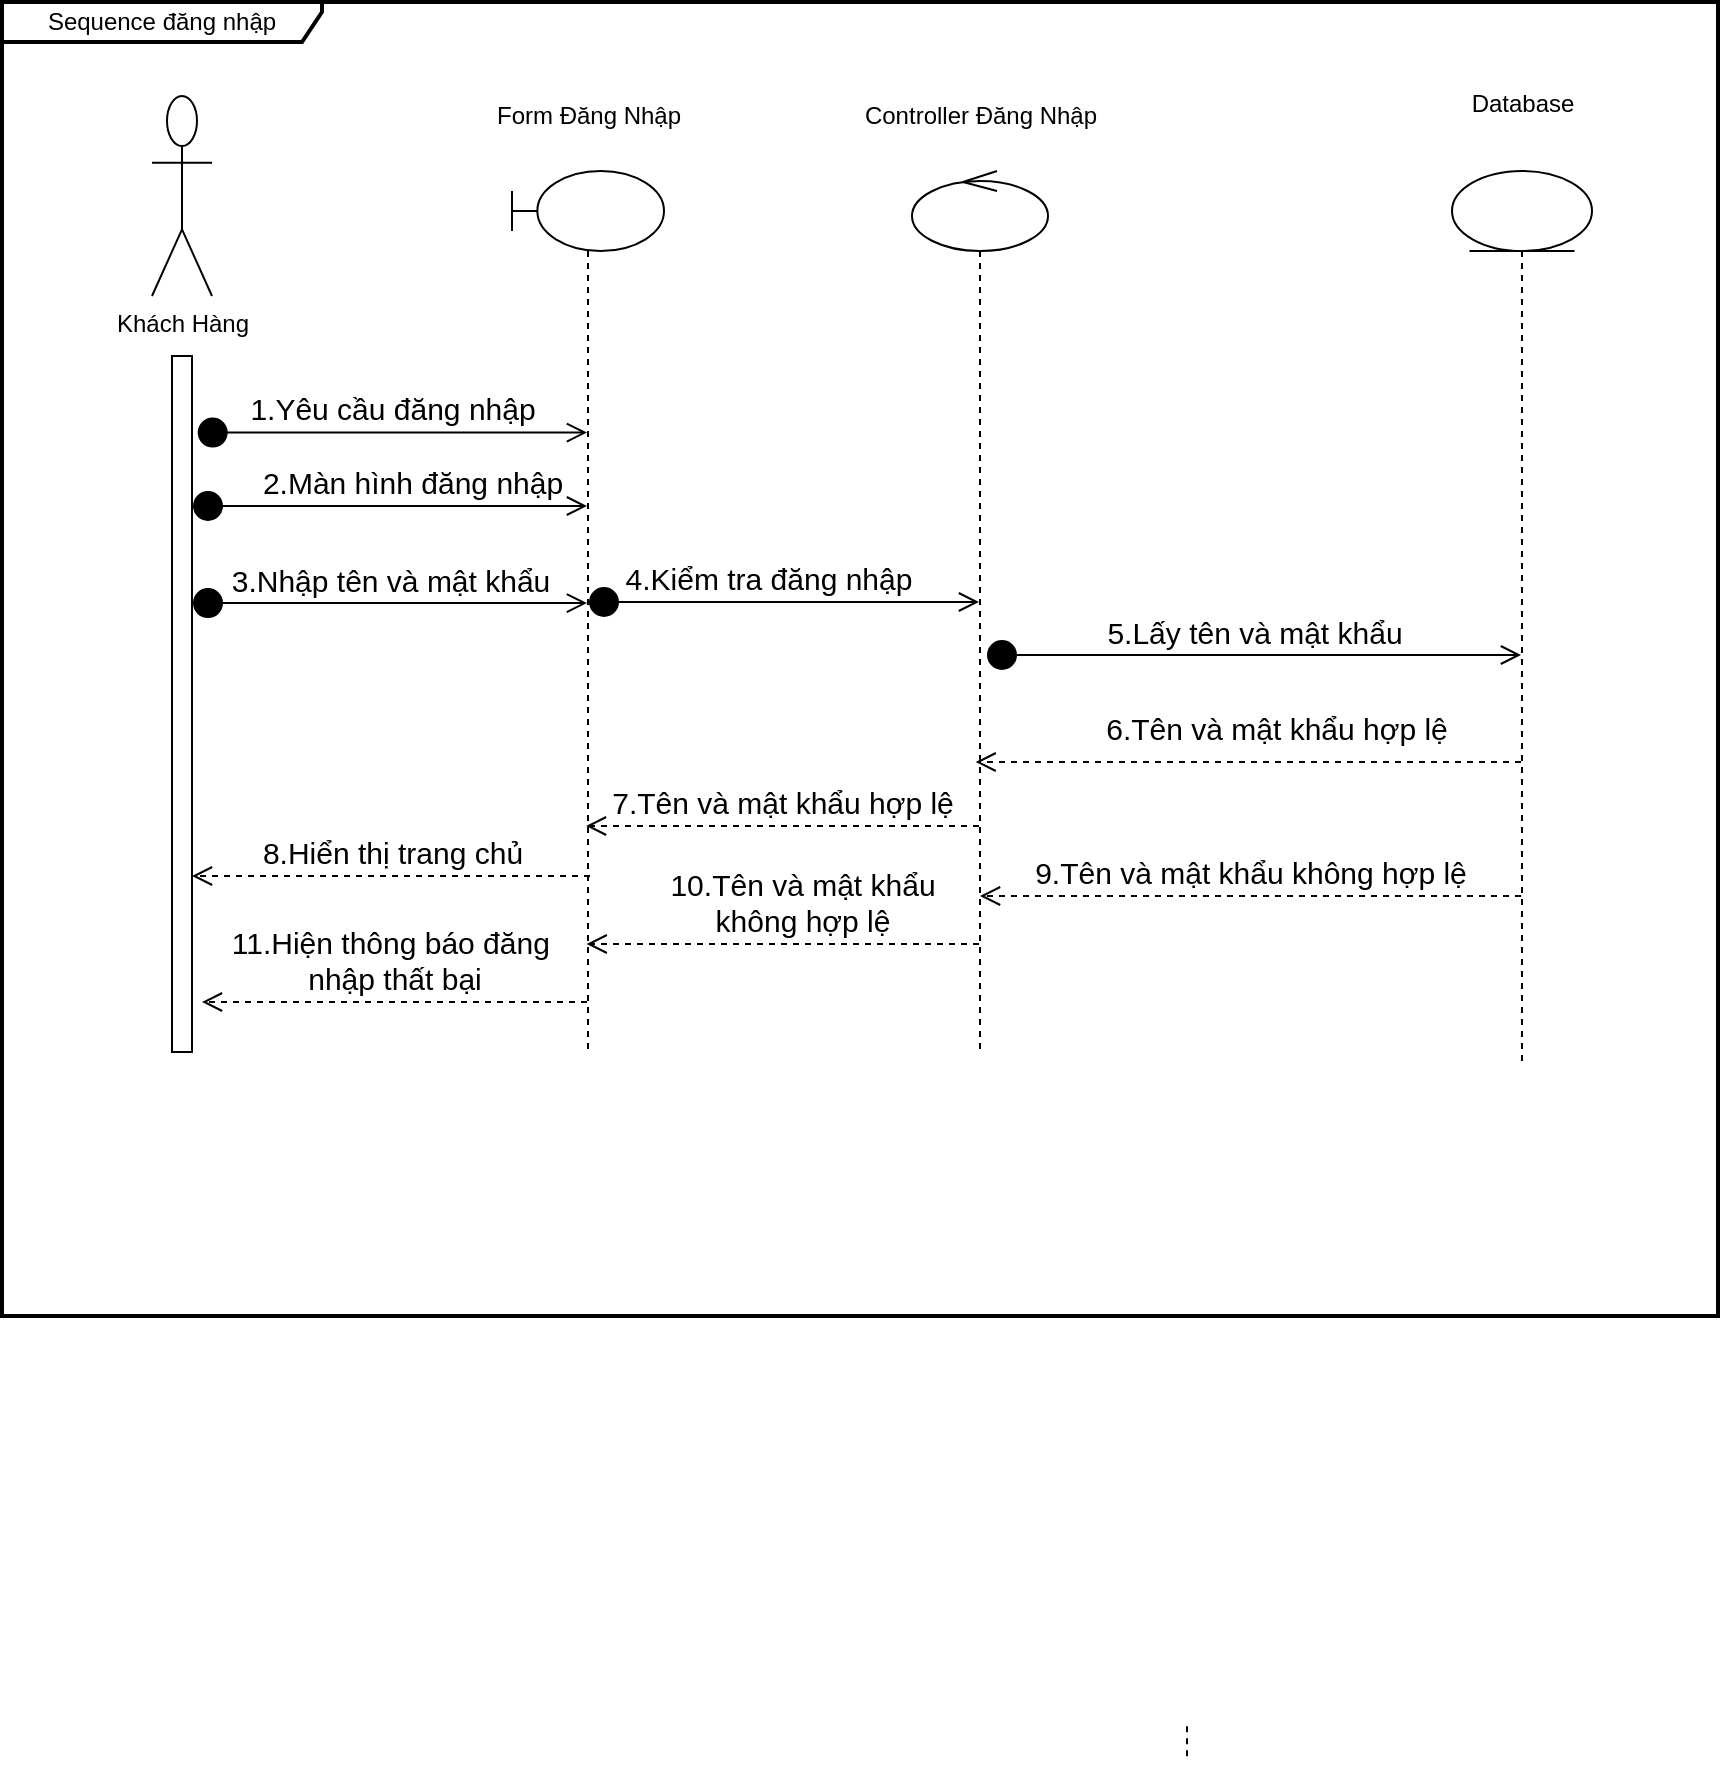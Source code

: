 <mxfile version="13.10.0" type="github" pages="3">
  <diagram name="Page-1" id="9361dd3d-8414-5efd-6122-117bd74ce7a7">
    <mxGraphModel dx="1438" dy="2302" grid="1" gridSize="25" guides="1" tooltips="1" connect="1" arrows="1" fold="1" page="1" pageScale="1.5" pageWidth="850" pageHeight="1100" background="#ffffff" math="0" shadow="0">
      <root>
        <mxCell id="0" />
        <mxCell id="1" parent="0" />
        <mxCell id="56" value="" style="edgeStyle=none;endArrow=none;dashed=1" parent="1" edge="1">
          <mxGeometry x="1204.071" y="380.087" width="100" height="100" as="geometry">
            <mxPoint x="1142.5" y="512.083" as="sourcePoint" />
            <mxPoint x="1142.5" y="530" as="targetPoint" />
          </mxGeometry>
        </mxCell>
        <mxCell id="L9l1bw5Fr-Ov19YGiVaM-96" value="" style="shape=umlLifeline;participant=umlBoundary;perimeter=lifelinePerimeter;whiteSpace=wrap;html=1;container=1;collapsible=0;recursiveResize=0;verticalAlign=top;spacingTop=36;outlineConnect=0;" vertex="1" parent="1">
          <mxGeometry x="805" y="-265.5" width="76" height="440.5" as="geometry" />
        </mxCell>
        <mxCell id="L9l1bw5Fr-Ov19YGiVaM-97" value="" style="shape=umlLifeline;participant=umlEntity;perimeter=lifelinePerimeter;whiteSpace=wrap;html=1;container=1;collapsible=0;recursiveResize=0;verticalAlign=top;spacingTop=36;outlineConnect=0;" vertex="1" parent="1">
          <mxGeometry x="1275" y="-265.5" width="70" height="446.25" as="geometry" />
        </mxCell>
        <mxCell id="L9l1bw5Fr-Ov19YGiVaM-98" value="" style="shape=umlLifeline;participant=umlControl;perimeter=lifelinePerimeter;whiteSpace=wrap;html=1;container=1;collapsible=0;recursiveResize=0;verticalAlign=top;spacingTop=36;outlineConnect=0;" vertex="1" parent="1">
          <mxGeometry x="1005" y="-265.5" width="68" height="442" as="geometry" />
        </mxCell>
        <mxCell id="L9l1bw5Fr-Ov19YGiVaM-142" value="&lt;span style=&quot;font-size: 15px&quot;&gt;5.Lấy tên và mật khẩu&lt;/span&gt;" style="html=1;verticalAlign=bottom;startArrow=circle;startFill=1;endArrow=open;startSize=6;endSize=8;strokeWidth=1;" edge="1" parent="L9l1bw5Fr-Ov19YGiVaM-98" target="L9l1bw5Fr-Ov19YGiVaM-97">
          <mxGeometry width="80" relative="1" as="geometry">
            <mxPoint x="37" y="242" as="sourcePoint" />
            <mxPoint x="117" y="242" as="targetPoint" />
          </mxGeometry>
        </mxCell>
        <mxCell id="L9l1bw5Fr-Ov19YGiVaM-100" value="Form Đăng Nhập&lt;br&gt;" style="text;html=1;align=center;verticalAlign=middle;resizable=0;points=[];autosize=1;" vertex="1" parent="1">
          <mxGeometry x="788" y="-303" width="110" height="20" as="geometry" />
        </mxCell>
        <mxCell id="L9l1bw5Fr-Ov19YGiVaM-101" value="Controller Đăng Nhập&lt;br&gt;" style="text;html=1;align=center;verticalAlign=middle;resizable=0;points=[];autosize=1;" vertex="1" parent="1">
          <mxGeometry x="974" y="-303" width="130" height="20" as="geometry" />
        </mxCell>
        <mxCell id="L9l1bw5Fr-Ov19YGiVaM-102" value="Database" style="text;html=1;align=center;verticalAlign=middle;resizable=0;points=[];autosize=1;" vertex="1" parent="1">
          <mxGeometry x="1275" y="-309.5" width="70" height="20" as="geometry" />
        </mxCell>
        <mxCell id="L9l1bw5Fr-Ov19YGiVaM-104" value="Khách Hàng" style="shape=umlActor;verticalLabelPosition=bottom;verticalAlign=top;html=1;outlineConnect=0;strokeWidth=1;" vertex="1" parent="1">
          <mxGeometry x="625" y="-303" width="30" height="100" as="geometry" />
        </mxCell>
        <mxCell id="L9l1bw5Fr-Ov19YGiVaM-105" value="" style="html=1;points=[];perimeter=orthogonalPerimeter;" vertex="1" parent="1">
          <mxGeometry x="635" y="-173" width="10" height="348" as="geometry" />
        </mxCell>
        <mxCell id="L9l1bw5Fr-Ov19YGiVaM-121" value="&lt;font style=&quot;font-size: 15px&quot;&gt;1.Yêu cầu đăng nhập&lt;/font&gt;" style="html=1;verticalAlign=bottom;startArrow=circle;startFill=1;endArrow=open;startSize=6;endSize=8;exitX=1.235;exitY=0.11;exitDx=0;exitDy=0;exitPerimeter=0;" edge="1" parent="1" source="L9l1bw5Fr-Ov19YGiVaM-105" target="L9l1bw5Fr-Ov19YGiVaM-96">
          <mxGeometry width="80" relative="1" as="geometry">
            <mxPoint x="698" y="-143" as="sourcePoint" />
            <mxPoint x="778" y="-143" as="targetPoint" />
          </mxGeometry>
        </mxCell>
        <mxCell id="L9l1bw5Fr-Ov19YGiVaM-124" value="&lt;font style=&quot;font-size: 15px&quot;&gt;2.Màn hình đăng nhập&lt;/font&gt;" style="html=1;verticalAlign=bottom;startArrow=circle;startFill=1;endArrow=open;startSize=6;endSize=8;" edge="1" parent="1" target="L9l1bw5Fr-Ov19YGiVaM-96">
          <mxGeometry x="0.107" width="80" relative="1" as="geometry">
            <mxPoint x="645" y="-98" as="sourcePoint" />
            <mxPoint x="835.5" y="-98" as="targetPoint" />
            <mxPoint as="offset" />
          </mxGeometry>
        </mxCell>
        <mxCell id="L9l1bw5Fr-Ov19YGiVaM-126" value="&lt;font style=&quot;font-size: 15px&quot;&gt;3.Nhập tên và mật khẩu&lt;/font&gt;" style="html=1;verticalAlign=bottom;startArrow=circle;startFill=1;endArrow=open;startSize=6;endSize=8;exitX=1;exitY=0.355;exitDx=0;exitDy=0;exitPerimeter=0;" edge="1" parent="1" source="L9l1bw5Fr-Ov19YGiVaM-105" target="L9l1bw5Fr-Ov19YGiVaM-96">
          <mxGeometry width="80" relative="1" as="geometry">
            <mxPoint x="728" y="-23" as="sourcePoint" />
            <mxPoint x="808" y="-23" as="targetPoint" />
          </mxGeometry>
        </mxCell>
        <mxCell id="L9l1bw5Fr-Ov19YGiVaM-127" value="&lt;font style=&quot;font-size: 15px&quot;&gt;4.Kiểm tra đăng nhập&lt;/font&gt;" style="html=1;verticalAlign=bottom;startArrow=circle;startFill=1;endArrow=open;startSize=6;endSize=8;" edge="1" parent="1" source="L9l1bw5Fr-Ov19YGiVaM-96" target="L9l1bw5Fr-Ov19YGiVaM-98">
          <mxGeometry x="-0.077" width="80" relative="1" as="geometry">
            <mxPoint x="888" y="-23" as="sourcePoint" />
            <mxPoint x="968" y="-23" as="targetPoint" />
            <Array as="points">
              <mxPoint x="925" y="-50" />
            </Array>
            <mxPoint as="offset" />
          </mxGeometry>
        </mxCell>
        <mxCell id="L9l1bw5Fr-Ov19YGiVaM-131" value="&lt;font style=&quot;font-size: 15px&quot;&gt;7.Tên và mật khẩu hợp lệ&lt;/font&gt;" style="html=1;verticalAlign=bottom;endArrow=open;dashed=1;endSize=8;strokeWidth=1;" edge="1" parent="1" source="L9l1bw5Fr-Ov19YGiVaM-98">
          <mxGeometry relative="1" as="geometry">
            <mxPoint x="1021.5" y="62" as="sourcePoint" />
            <mxPoint x="842" y="62" as="targetPoint" />
            <Array as="points">
              <mxPoint x="988.68" y="62" />
              <mxPoint x="948.68" y="62" />
              <mxPoint x="908.68" y="62" />
            </Array>
          </mxGeometry>
        </mxCell>
        <mxCell id="L9l1bw5Fr-Ov19YGiVaM-132" value="&lt;font style=&quot;font-size: 15px&quot;&gt;8.Hiển thị trang chủ&lt;/font&gt;" style="html=1;verticalAlign=bottom;endArrow=open;dashed=1;endSize=8;" edge="1" parent="1" target="L9l1bw5Fr-Ov19YGiVaM-105">
          <mxGeometry relative="1" as="geometry">
            <mxPoint x="844" y="87" as="sourcePoint" />
            <mxPoint x="697.997" y="87" as="targetPoint" />
            <Array as="points">
              <mxPoint x="844.01" y="87" />
              <mxPoint x="804.01" y="87" />
              <mxPoint x="764.01" y="87" />
            </Array>
          </mxGeometry>
        </mxCell>
        <mxCell id="L9l1bw5Fr-Ov19YGiVaM-133" value="&lt;font style=&quot;font-size: 15px&quot;&gt;9.Tên và mật khẩu không hợp lệ&lt;/font&gt;" style="html=1;verticalAlign=bottom;endArrow=open;dashed=1;endSize=8;" edge="1" parent="1" source="L9l1bw5Fr-Ov19YGiVaM-97" target="L9l1bw5Fr-Ov19YGiVaM-98">
          <mxGeometry relative="1" as="geometry">
            <mxPoint x="1168" y="97" as="sourcePoint" />
            <mxPoint x="1025" y="97" as="targetPoint" />
            <Array as="points">
              <mxPoint x="1113.5" y="97" />
              <mxPoint x="1073.5" y="97" />
            </Array>
          </mxGeometry>
        </mxCell>
        <mxCell id="L9l1bw5Fr-Ov19YGiVaM-134" value="&lt;font style=&quot;font-size: 15px&quot;&gt;10.Tên và mật khẩu &lt;br&gt;không hợp lệ&lt;/font&gt;" style="html=1;verticalAlign=bottom;endArrow=open;dashed=1;endSize=8;" edge="1" parent="1">
          <mxGeometry x="-0.098" relative="1" as="geometry">
            <mxPoint x="1038.5" y="121" as="sourcePoint" />
            <mxPoint x="842.324" y="121" as="targetPoint" />
            <Array as="points">
              <mxPoint x="950" y="121" />
              <mxPoint x="898.33" y="121" />
            </Array>
            <mxPoint as="offset" />
          </mxGeometry>
        </mxCell>
        <mxCell id="L9l1bw5Fr-Ov19YGiVaM-135" value="&lt;font style=&quot;font-size: 15px&quot;&gt;11.Hiện thông báo đăng&amp;nbsp;&lt;br&gt;nhập thất bại&lt;/font&gt;" style="html=1;verticalAlign=bottom;endArrow=open;dashed=1;endSize=8;" edge="1" parent="1" source="L9l1bw5Fr-Ov19YGiVaM-96">
          <mxGeometry relative="1" as="geometry">
            <mxPoint x="838" y="127" as="sourcePoint" />
            <mxPoint x="650" y="150" as="targetPoint" />
            <Array as="points">
              <mxPoint x="775" y="150" />
            </Array>
          </mxGeometry>
        </mxCell>
        <mxCell id="L9l1bw5Fr-Ov19YGiVaM-136" value="Sequence đăng nhập" style="shape=umlFrame;whiteSpace=wrap;html=1;width=160;height=20;strokeWidth=2;swimlaneFillColor=none;" vertex="1" parent="1">
          <mxGeometry x="550" y="-350" width="858" height="657" as="geometry" />
        </mxCell>
        <mxCell id="L9l1bw5Fr-Ov19YGiVaM-143" value="&lt;font style=&quot;font-size: 15px&quot;&gt;6.Tên và mật khẩu hợp lệ&lt;/font&gt;" style="html=1;verticalAlign=bottom;endArrow=open;dashed=1;endSize=8;strokeWidth=1;" edge="1" parent="1" source="L9l1bw5Fr-Ov19YGiVaM-97">
          <mxGeometry x="-0.099" y="-5" relative="1" as="geometry">
            <mxPoint x="1275" y="30" as="sourcePoint" />
            <mxPoint x="1036.824" y="30" as="targetPoint" />
            <Array as="points">
              <mxPoint x="1207.68" y="30" />
              <mxPoint x="1167.68" y="30" />
              <mxPoint x="1115.5" y="30" />
            </Array>
            <mxPoint as="offset" />
          </mxGeometry>
        </mxCell>
      </root>
    </mxGraphModel>
  </diagram>
  <diagram id="RfgvpxICS8Yxn1bVIvnx" name="Page-2">
    <mxGraphModel dx="1438" dy="652" grid="1" gridSize="10" guides="1" tooltips="1" connect="1" arrows="1" fold="1" page="1" pageScale="1" pageWidth="850" pageHeight="1100" math="0" shadow="0">
      <root>
        <mxCell id="CJAWgPOBtiOAVEQ4yj8P-0" />
        <mxCell id="CJAWgPOBtiOAVEQ4yj8P-1" parent="CJAWgPOBtiOAVEQ4yj8P-0" />
        <mxCell id="ppJ3UYso6Do8zJH9gUWZ-0" value="Khách Hàng" style="shape=umlActor;verticalLabelPosition=bottom;verticalAlign=top;html=1;strokeWidth=2;gradientColor=none;" vertex="1" parent="CJAWgPOBtiOAVEQ4yj8P-1">
          <mxGeometry x="130" y="360" width="30" height="90" as="geometry" />
        </mxCell>
        <mxCell id="ppJ3UYso6Do8zJH9gUWZ-8" value="" style="shape=umlLifeline;participant=umlBoundary;perimeter=lifelinePerimeter;whiteSpace=wrap;html=1;container=1;collapsible=0;recursiveResize=0;verticalAlign=top;spacingTop=36;outlineConnect=0;strokeWidth=2;gradientColor=none;" vertex="1" parent="CJAWgPOBtiOAVEQ4yj8P-1">
          <mxGeometry x="290" y="440" width="80" height="350" as="geometry" />
        </mxCell>
        <mxCell id="ppJ3UYso6Do8zJH9gUWZ-9" value="" style="shape=umlLifeline;participant=umlEntity;perimeter=lifelinePerimeter;whiteSpace=wrap;html=1;container=1;collapsible=0;recursiveResize=0;verticalAlign=top;spacingTop=36;outlineConnect=0;strokeWidth=2;gradientColor=none;" vertex="1" parent="CJAWgPOBtiOAVEQ4yj8P-1">
          <mxGeometry x="690" y="440" width="70" height="340" as="geometry" />
        </mxCell>
        <mxCell id="ppJ3UYso6Do8zJH9gUWZ-10" value="" style="shape=umlLifeline;participant=umlControl;perimeter=lifelinePerimeter;whiteSpace=wrap;html=1;container=1;collapsible=0;recursiveResize=0;verticalAlign=top;spacingTop=36;outlineConnect=0;strokeWidth=2;gradientColor=none;" vertex="1" parent="CJAWgPOBtiOAVEQ4yj8P-1">
          <mxGeometry x="480" y="440" width="80" height="350" as="geometry" />
        </mxCell>
        <mxCell id="6RTbyBOVX74_kLg6I8pX-1" value="&lt;span style=&quot;font-size: 15px&quot;&gt;Form đăng ký&lt;/span&gt;" style="text;html=1;align=center;verticalAlign=middle;resizable=0;points=[];autosize=1;" vertex="1" parent="CJAWgPOBtiOAVEQ4yj8P-1">
          <mxGeometry x="251" y="402" width="110" height="20" as="geometry" />
        </mxCell>
        <mxCell id="6RTbyBOVX74_kLg6I8pX-2" value="&lt;font style=&quot;font-size: 15px&quot;&gt;Controller đăng ký&lt;/font&gt;" style="text;html=1;align=center;verticalAlign=middle;resizable=0;points=[];autosize=1;" vertex="1" parent="CJAWgPOBtiOAVEQ4yj8P-1">
          <mxGeometry x="430" y="395" width="140" height="20" as="geometry" />
        </mxCell>
        <mxCell id="0mirB2YUV5TvQpD98XKE-0" value="Model Đăng Ký" style="text;html=1;align=center;verticalAlign=middle;resizable=0;points=[];autosize=1;" vertex="1" parent="CJAWgPOBtiOAVEQ4yj8P-1">
          <mxGeometry x="660" y="399" width="100" height="20" as="geometry" />
        </mxCell>
        <mxCell id="0mirB2YUV5TvQpD98XKE-2" value="" style="html=1;points=[];perimeter=orthogonalPerimeter;strokeWidth=2;gradientColor=none;" vertex="1" parent="CJAWgPOBtiOAVEQ4yj8P-1">
          <mxGeometry x="140" y="480" width="10" height="310" as="geometry" />
        </mxCell>
        <mxCell id="0mirB2YUV5TvQpD98XKE-3" value="&lt;font style=&quot;font-size: 15px&quot;&gt;1.Hiện thị trang đăng ký&lt;/font&gt;" style="html=1;verticalAlign=bottom;startArrow=circle;startFill=1;endArrow=open;startSize=6;endSize=8;strokeWidth=1;" edge="1" parent="CJAWgPOBtiOAVEQ4yj8P-1" target="ppJ3UYso6Do8zJH9gUWZ-8">
          <mxGeometry x="-0.053" y="12" width="80" relative="1" as="geometry">
            <mxPoint x="150" y="522" as="sourcePoint" />
            <mxPoint x="319" y="522" as="targetPoint" />
            <mxPoint as="offset" />
          </mxGeometry>
        </mxCell>
        <mxCell id="Co6ebRe4GAOhgQBz46Ys-0" value="&lt;font style=&quot;font-size: 15px&quot;&gt;2.Điền thông tin đăng ký&lt;/font&gt;" style="html=1;verticalAlign=bottom;startArrow=circle;startFill=1;endArrow=open;startSize=6;endSize=8;strokeWidth=1;" edge="1" parent="CJAWgPOBtiOAVEQ4yj8P-1" target="ppJ3UYso6Do8zJH9gUWZ-8">
          <mxGeometry x="0.006" y="12" width="80" relative="1" as="geometry">
            <mxPoint x="150" y="572" as="sourcePoint" />
            <mxPoint x="319" y="572" as="targetPoint" />
            <mxPoint as="offset" />
          </mxGeometry>
        </mxCell>
        <mxCell id="Co6ebRe4GAOhgQBz46Ys-1" value="&lt;span style=&quot;font-size: 15px&quot;&gt;3.Kiểm tra thông tin&amp;nbsp;&lt;/span&gt;" style="html=1;verticalAlign=bottom;startArrow=circle;startFill=1;endArrow=open;startSize=6;endSize=8;strokeWidth=1;" edge="1" parent="CJAWgPOBtiOAVEQ4yj8P-1" source="ppJ3UYso6Do8zJH9gUWZ-8" target="ppJ3UYso6Do8zJH9gUWZ-10">
          <mxGeometry x="-0.048" y="10" width="80" relative="1" as="geometry">
            <mxPoint x="440" y="570" as="sourcePoint" />
            <mxPoint x="520" y="570" as="targetPoint" />
            <Array as="points">
              <mxPoint x="410" y="610" />
              <mxPoint x="500" y="610" />
            </Array>
            <mxPoint as="offset" />
          </mxGeometry>
        </mxCell>
        <mxCell id="9d97EdrpAjy98DWF0sB4-0" value="&lt;span style=&quot;font-size: 15px&quot;&gt;4.Thông tin hợp lệ&amp;nbsp;&lt;br&gt;lưu vào database&lt;br&gt;&lt;/span&gt;" style="html=1;verticalAlign=bottom;startArrow=circle;startFill=1;endArrow=open;startSize=6;endSize=8;strokeWidth=1;" edge="1" parent="CJAWgPOBtiOAVEQ4yj8P-1" target="ppJ3UYso6Do8zJH9gUWZ-9">
          <mxGeometry width="80" relative="1" as="geometry">
            <mxPoint x="520" y="634.5" as="sourcePoint" />
            <mxPoint x="600" y="634.5" as="targetPoint" />
          </mxGeometry>
        </mxCell>
        <mxCell id="WS8tH2ZbHtb_Dpxurf7X-0" value="&lt;font style=&quot;font-size: 15px&quot;&gt;&lt;font style=&quot;font-size: 15px&quot;&gt;6.&lt;/font&gt;Thông tin không hợp lệ&lt;/font&gt;" style="html=1;verticalAlign=bottom;endArrow=open;dashed=1;endSize=8;strokeWidth=1;" edge="1" parent="CJAWgPOBtiOAVEQ4yj8P-1" target="ppJ3UYso6Do8zJH9gUWZ-10">
          <mxGeometry x="0.043" relative="1" as="geometry">
            <mxPoint x="710" y="700" as="sourcePoint" />
            <mxPoint x="640" y="680" as="targetPoint" />
            <Array as="points">
              <mxPoint x="710" y="700" />
              <mxPoint x="730" y="700" />
              <mxPoint x="620" y="700" />
            </Array>
            <mxPoint as="offset" />
          </mxGeometry>
        </mxCell>
        <mxCell id="WS8tH2ZbHtb_Dpxurf7X-1" value="&lt;font style=&quot;font-size: 15px&quot;&gt;&lt;font style=&quot;font-size: 15px&quot;&gt;7.&lt;/font&gt;Thông tin không hợp lệ&lt;/font&gt;" style="html=1;verticalAlign=bottom;endArrow=open;dashed=1;endSize=8;strokeWidth=1;" edge="1" parent="CJAWgPOBtiOAVEQ4yj8P-1" source="ppJ3UYso6Do8zJH9gUWZ-10">
          <mxGeometry x="-0.058" y="30" relative="1" as="geometry">
            <mxPoint x="510" y="710" as="sourcePoint" />
            <mxPoint x="330" y="710" as="targetPoint" />
            <mxPoint as="offset" />
          </mxGeometry>
        </mxCell>
        <mxCell id="WS8tH2ZbHtb_Dpxurf7X-4" value="&lt;font style=&quot;font-size: 15px&quot;&gt;8.Hiện thông báo&amp;nbsp;&lt;/font&gt;&lt;font style=&quot;font-size: 15px&quot;&gt;đăng &lt;br&gt;ký không thành công&lt;/font&gt;" style="html=1;verticalAlign=bottom;endArrow=open;dashed=1;endSize=8;strokeWidth=1;" edge="1" parent="CJAWgPOBtiOAVEQ4yj8P-1" source="ppJ3UYso6Do8zJH9gUWZ-8">
          <mxGeometry relative="1" as="geometry">
            <mxPoint x="520" y="680" as="sourcePoint" />
            <mxPoint x="151" y="750" as="targetPoint" />
            <Array as="points">
              <mxPoint x="300" y="750" />
            </Array>
          </mxGeometry>
        </mxCell>
        <mxCell id="WS8tH2ZbHtb_Dpxurf7X-6" value="&lt;font style=&quot;font-size: 15px&quot;&gt;5.Thông báo đăng ký&amp;nbsp;&lt;br&gt;thành công&lt;br&gt;&lt;/font&gt;" style="html=1;verticalAlign=bottom;endArrow=open;dashed=1;endSize=8;strokeWidth=1;" edge="1" parent="CJAWgPOBtiOAVEQ4yj8P-1" target="0mirB2YUV5TvQpD98XKE-2">
          <mxGeometry x="0.719" relative="1" as="geometry">
            <mxPoint x="720" y="660" as="sourcePoint" />
            <mxPoint x="150" y="670" as="targetPoint" />
            <mxPoint as="offset" />
          </mxGeometry>
        </mxCell>
        <mxCell id="WS8tH2ZbHtb_Dpxurf7X-7" value="&lt;font style=&quot;font-size: 15px&quot;&gt;Sequence Đăng Ký&lt;/font&gt;" style="shape=umlFrame;whiteSpace=wrap;html=1;strokeWidth=2;gradientColor=none;width=150;height=30;" vertex="1" parent="CJAWgPOBtiOAVEQ4yj8P-1">
          <mxGeometry x="80" y="320" width="730" height="570" as="geometry" />
        </mxCell>
      </root>
    </mxGraphModel>
  </diagram>
  <diagram id="gyFuN7y5E6l_sNMxaIhz" name="Page-3">
    <mxGraphModel dx="5753" dy="2607" grid="1" gridSize="10" guides="1" tooltips="1" connect="1" arrows="1" fold="1" page="1" pageScale="1" pageWidth="850" pageHeight="1100" math="0" shadow="0">
      <root>
        <mxCell id="gWO3OsanvD5p8JfsS_lY-0" />
        <mxCell id="gWO3OsanvD5p8JfsS_lY-1" parent="gWO3OsanvD5p8JfsS_lY-0" />
        <mxCell id="fTquWtWR2KuxoK5KwSq0-0" value="Khách Hàng" style="shape=umlActor;verticalLabelPosition=bottom;verticalAlign=top;html=1;strokeWidth=2;gradientColor=none;" vertex="1" parent="gWO3OsanvD5p8JfsS_lY-1">
          <mxGeometry x="130" y="340" width="30" height="90" as="geometry" />
        </mxCell>
        <mxCell id="O1eNk78scquiu_xKH1hX-0" value="" style="shape=umlLifeline;participant=umlBoundary;perimeter=lifelinePerimeter;whiteSpace=wrap;html=1;container=1;collapsible=0;recursiveResize=0;verticalAlign=top;spacingTop=36;outlineConnect=0;strokeWidth=2;gradientColor=none;" vertex="1" parent="gWO3OsanvD5p8JfsS_lY-1">
          <mxGeometry x="310" y="380" width="50" height="380" as="geometry" />
        </mxCell>
        <mxCell id="ycPQxhw_WOu-CZc5Ai7_-3" value="&lt;font style=&quot;font-size: 15px&quot;&gt;6.Tìm thấy sản phẩm&lt;/font&gt;" style="html=1;verticalAlign=bottom;endArrow=open;dashed=1;endSize=8;strokeWidth=1;" edge="1" parent="O1eNk78scquiu_xKH1hX-0" target="O1eNk78scquiu_xKH1hX-0">
          <mxGeometry relative="1" as="geometry">
            <mxPoint x="219" y="310" as="sourcePoint" />
            <mxPoint x="30" y="310" as="targetPoint" />
          </mxGeometry>
        </mxCell>
        <mxCell id="O1eNk78scquiu_xKH1hX-1" value="" style="shape=umlLifeline;participant=umlEntity;perimeter=lifelinePerimeter;whiteSpace=wrap;html=1;container=1;collapsible=0;recursiveResize=0;verticalAlign=top;spacingTop=36;outlineConnect=0;strokeWidth=2;gradientColor=none;" vertex="1" parent="gWO3OsanvD5p8JfsS_lY-1">
          <mxGeometry x="710" y="380" width="40" height="360" as="geometry" />
        </mxCell>
        <mxCell id="O1eNk78scquiu_xKH1hX-2" value="" style="shape=umlLifeline;participant=umlControl;perimeter=lifelinePerimeter;whiteSpace=wrap;html=1;container=1;collapsible=0;recursiveResize=0;verticalAlign=top;spacingTop=36;outlineConnect=0;strokeWidth=2;gradientColor=none;" vertex="1" parent="gWO3OsanvD5p8JfsS_lY-1">
          <mxGeometry x="510" y="380" width="40" height="370" as="geometry" />
        </mxCell>
        <mxCell id="ycPQxhw_WOu-CZc5Ai7_-1" value="&lt;font style=&quot;font-size: 15px&quot;&gt;5.Tìm thây sản phẩm&lt;/font&gt;" style="html=1;verticalAlign=bottom;endArrow=open;dashed=1;endSize=8;strokeWidth=1;" edge="1" parent="O1eNk78scquiu_xKH1hX-2" source="O1eNk78scquiu_xKH1hX-1">
          <mxGeometry relative="1" as="geometry">
            <mxPoint x="100" y="290" as="sourcePoint" />
            <mxPoint x="20" y="290" as="targetPoint" />
          </mxGeometry>
        </mxCell>
        <mxCell id="O1eNk78scquiu_xKH1hX-3" value="" style="html=1;points=[];perimeter=orthogonalPerimeter;strokeWidth=2;gradientColor=none;" vertex="1" parent="gWO3OsanvD5p8JfsS_lY-1">
          <mxGeometry x="140" y="470" width="10" height="310" as="geometry" />
        </mxCell>
        <mxCell id="O1eNk78scquiu_xKH1hX-4" value="Form tra cứu sản phẩm" style="text;html=1;align=center;verticalAlign=middle;resizable=0;points=[];autosize=1;" vertex="1" parent="gWO3OsanvD5p8JfsS_lY-1">
          <mxGeometry x="260" y="340" width="140" height="20" as="geometry" />
        </mxCell>
        <mxCell id="O1eNk78scquiu_xKH1hX-5" value="Controller Tra cứu" style="text;html=1;align=center;verticalAlign=middle;resizable=0;points=[];autosize=1;" vertex="1" parent="gWO3OsanvD5p8JfsS_lY-1">
          <mxGeometry x="475" y="340" width="110" height="20" as="geometry" />
        </mxCell>
        <mxCell id="O1eNk78scquiu_xKH1hX-6" value="Model tra cứu" style="text;html=1;align=center;verticalAlign=middle;resizable=0;points=[];autosize=1;" vertex="1" parent="gWO3OsanvD5p8JfsS_lY-1">
          <mxGeometry x="645" y="350" width="90" height="20" as="geometry" />
        </mxCell>
        <mxCell id="O1eNk78scquiu_xKH1hX-7" value="&lt;font style=&quot;font-size: 15px&quot;&gt;1.Trang chủ&lt;/font&gt;" style="html=1;verticalAlign=bottom;startArrow=circle;startFill=1;endArrow=open;startSize=6;endSize=8;strokeWidth=1;" edge="1" parent="gWO3OsanvD5p8JfsS_lY-1" target="O1eNk78scquiu_xKH1hX-0">
          <mxGeometry width="80" relative="1" as="geometry">
            <mxPoint x="150" y="500" as="sourcePoint" />
            <mxPoint x="230" y="500" as="targetPoint" />
          </mxGeometry>
        </mxCell>
        <mxCell id="O1eNk78scquiu_xKH1hX-8" value="&lt;font style=&quot;font-size: 15px&quot;&gt;Nhập vào ô tìm kiếm&lt;/font&gt;" style="html=1;verticalAlign=bottom;startArrow=circle;startFill=1;endArrow=open;startSize=6;endSize=8;strokeWidth=1;exitX=1.056;exitY=0.24;exitDx=0;exitDy=0;exitPerimeter=0;" edge="1" parent="gWO3OsanvD5p8JfsS_lY-1" source="O1eNk78scquiu_xKH1hX-3" target="O1eNk78scquiu_xKH1hX-0">
          <mxGeometry width="80" relative="1" as="geometry">
            <mxPoint x="210" y="530" as="sourcePoint" />
            <mxPoint x="290" y="530" as="targetPoint" />
          </mxGeometry>
        </mxCell>
        <mxCell id="p--j7hbSYrbMzOkH6Prv-0" value="&lt;font style=&quot;font-size: 15px&quot;&gt;3.Gọi phương thức&lt;br&gt;&amp;nbsp;tìm kiếm(tenphukien)&lt;/font&gt;" style="html=1;verticalAlign=bottom;startArrow=circle;startFill=1;endArrow=open;startSize=6;endSize=8;strokeWidth=1;" edge="1" parent="gWO3OsanvD5p8JfsS_lY-1">
          <mxGeometry x="0.072" y="10" width="80" relative="1" as="geometry">
            <mxPoint x="330" y="590" as="sourcePoint" />
            <mxPoint x="524" y="590" as="targetPoint" />
            <Array as="points">
              <mxPoint x="455" y="590" />
            </Array>
            <mxPoint as="offset" />
          </mxGeometry>
        </mxCell>
        <mxCell id="ycPQxhw_WOu-CZc5Ai7_-0" value="&lt;font style=&quot;font-size: 15px&quot;&gt;4.So sánh kết quả&lt;/font&gt;" style="html=1;verticalAlign=bottom;startArrow=circle;startFill=1;endArrow=open;startSize=6;endSize=8;strokeWidth=1;" edge="1" parent="gWO3OsanvD5p8JfsS_lY-1" target="O1eNk78scquiu_xKH1hX-1">
          <mxGeometry width="80" relative="1" as="geometry">
            <mxPoint x="530" y="610" as="sourcePoint" />
            <mxPoint x="610" y="610" as="targetPoint" />
          </mxGeometry>
        </mxCell>
        <mxCell id="ycPQxhw_WOu-CZc5Ai7_-2" value="&lt;font style=&quot;font-size: 15px&quot;&gt;8.Không có sản phẩm&lt;/font&gt;" style="html=1;verticalAlign=bottom;endArrow=open;dashed=1;endSize=8;strokeWidth=1;" edge="1" parent="gWO3OsanvD5p8JfsS_lY-1" source="O1eNk78scquiu_xKH1hX-1">
          <mxGeometry relative="1" as="geometry">
            <mxPoint x="720" y="710" as="sourcePoint" />
            <mxPoint x="530" y="710" as="targetPoint" />
          </mxGeometry>
        </mxCell>
        <mxCell id="ycPQxhw_WOu-CZc5Ai7_-4" value="&lt;font style=&quot;font-size: 15px&quot;&gt;7.Hiển thị thông tin &lt;br&gt;chi tiết sản phẩm&lt;/font&gt;" style="html=1;verticalAlign=bottom;endArrow=open;dashed=1;endSize=8;strokeWidth=1;entryX=1;entryY=0.742;entryDx=0;entryDy=0;entryPerimeter=0;" edge="1" parent="gWO3OsanvD5p8JfsS_lY-1" target="O1eNk78scquiu_xKH1hX-3">
          <mxGeometry relative="1" as="geometry">
            <mxPoint x="330" y="700" as="sourcePoint" />
            <mxPoint x="250" y="700" as="targetPoint" />
          </mxGeometry>
        </mxCell>
        <mxCell id="ycPQxhw_WOu-CZc5Ai7_-5" value="&lt;font style=&quot;font-size: 15px&quot;&gt;9.Không có sản phẩm&lt;/font&gt;" style="html=1;verticalAlign=bottom;endArrow=open;dashed=1;endSize=8;strokeWidth=1;" edge="1" parent="gWO3OsanvD5p8JfsS_lY-1" target="O1eNk78scquiu_xKH1hX-0">
          <mxGeometry x="0.023" relative="1" as="geometry">
            <mxPoint x="529" y="740" as="sourcePoint" />
            <mxPoint x="340" y="740" as="targetPoint" />
            <Array as="points">
              <mxPoint x="410" y="740" />
            </Array>
            <mxPoint as="offset" />
          </mxGeometry>
        </mxCell>
        <mxCell id="ycPQxhw_WOu-CZc5Ai7_-6" value="&lt;font style=&quot;font-size: 15px&quot;&gt;10.Hiện thông báo&amp;nbsp;&lt;br&gt;không có sản phẩm này&lt;br&gt;&lt;/font&gt;" style="html=1;verticalAlign=bottom;endArrow=open;dashed=1;endSize=8;strokeWidth=1;" edge="1" parent="gWO3OsanvD5p8JfsS_lY-1" source="O1eNk78scquiu_xKH1hX-0" target="O1eNk78scquiu_xKH1hX-3">
          <mxGeometry x="0.022" y="-10" relative="1" as="geometry">
            <mxPoint x="310" y="730" as="sourcePoint" />
            <mxPoint x="151" y="757" as="targetPoint" />
            <Array as="points">
              <mxPoint x="310" y="760" />
              <mxPoint x="270" y="760" />
            </Array>
            <mxPoint as="offset" />
          </mxGeometry>
        </mxCell>
        <mxCell id="ycPQxhw_WOu-CZc5Ai7_-7" value="&lt;font style=&quot;font-size: 14px&quot;&gt;Sequence tìm kiếm&lt;/font&gt;" style="shape=umlFrame;whiteSpace=wrap;html=1;strokeWidth=2;gradientColor=none;width=150;height=20;" vertex="1" parent="gWO3OsanvD5p8JfsS_lY-1">
          <mxGeometry x="70" y="310" width="720" height="540" as="geometry" />
        </mxCell>
      </root>
    </mxGraphModel>
  </diagram>
</mxfile>
